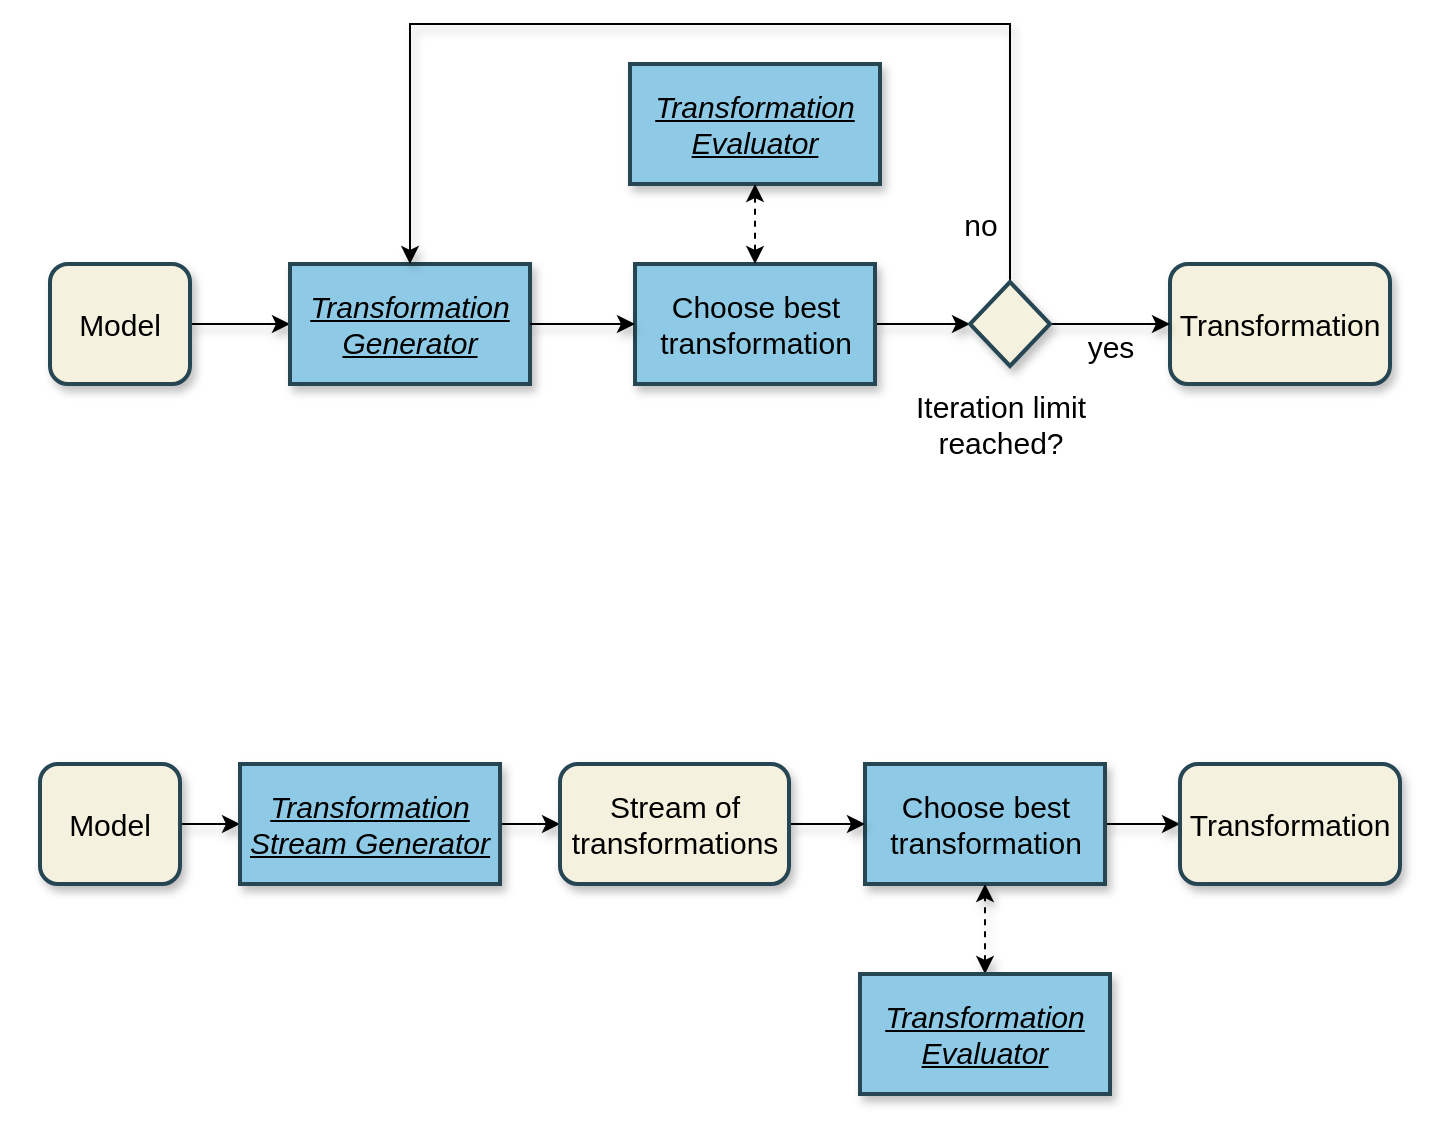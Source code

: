 <mxfile version="14.6.13" type="device"><diagram id="faYqcXqA2HpqUGQT4J9Q" name="Page-1"><mxGraphModel dx="905" dy="672" grid="1" gridSize="10" guides="1" tooltips="1" connect="1" arrows="1" fold="1" page="1" pageScale="1" pageWidth="827" pageHeight="1169" math="0" shadow="0"><root><mxCell id="0"/><mxCell id="1" parent="0"/><mxCell id="n4wZnWeBDdwcWNwUpai--10" value="" style="swimlane;sketch=0;fontSize=15;fontStyle=0;movable=1;fillColor=none;strokeColor=none;" parent="1" vertex="1"><mxGeometry x="40" y="40" width="720" height="240" as="geometry"/></mxCell><mxCell id="n4wZnWeBDdwcWNwUpai--15" style="edgeStyle=orthogonalEdgeStyle;rounded=0;orthogonalLoop=1;jettySize=auto;html=1;entryX=0;entryY=0.5;entryDx=0;entryDy=0;fontSize=15;shadow=1;" parent="n4wZnWeBDdwcWNwUpai--10" source="n4wZnWeBDdwcWNwUpai--11" target="n4wZnWeBDdwcWNwUpai--12" edge="1"><mxGeometry relative="1" as="geometry"/></mxCell><mxCell id="n4wZnWeBDdwcWNwUpai--11" value="&lt;font style=&quot;font-size: 15px&quot;&gt;Model&lt;/font&gt;" style="rounded=1;whiteSpace=wrap;html=1;sketch=0;fillColor=#f4f1de;fontSize=15;shadow=1;strokeColor=#264653;strokeWidth=2;" parent="n4wZnWeBDdwcWNwUpai--10" vertex="1"><mxGeometry x="25" y="130" width="70" height="60" as="geometry"/></mxCell><mxCell id="n4wZnWeBDdwcWNwUpai--12" value="&lt;u style=&quot;font-size: 15px;&quot;&gt;&lt;i style=&quot;font-size: 15px;&quot;&gt;Transformation Generator&lt;/i&gt;&lt;/u&gt;" style="rounded=0;whiteSpace=wrap;html=1;sketch=0;fillColor=#8ecae6;strokeColor=#264653;fontSize=15;shadow=1;strokeWidth=2;glass=0;" parent="n4wZnWeBDdwcWNwUpai--10" vertex="1"><mxGeometry x="145" y="130" width="120" height="60" as="geometry"/></mxCell><mxCell id="n4wZnWeBDdwcWNwUpai--14" value="&lt;font style=&quot;font-size: 15px&quot;&gt;Transformation&lt;/font&gt;" style="rounded=1;whiteSpace=wrap;html=1;sketch=0;fillColor=#f4f1de;fontSize=15;shadow=1;strokeColor=#264653;strokeWidth=2;" parent="n4wZnWeBDdwcWNwUpai--10" vertex="1"><mxGeometry x="585" y="130" width="110" height="60" as="geometry"/></mxCell><mxCell id="Q4rnlYF3HWoNgP-3f-s9-13" style="edgeStyle=orthogonalEdgeStyle;rounded=0;orthogonalLoop=1;jettySize=auto;html=1;entryX=0;entryY=0.5;entryDx=0;entryDy=0;fontSize=15;shadow=1;" parent="n4wZnWeBDdwcWNwUpai--10" source="n4wZnWeBDdwcWNwUpai--20" target="Q4rnlYF3HWoNgP-3f-s9-10" edge="1"><mxGeometry relative="1" as="geometry"/></mxCell><mxCell id="n4wZnWeBDdwcWNwUpai--20" value="Choose best transformation" style="rounded=0;whiteSpace=wrap;html=1;sketch=0;fillColor=#8ecae6;strokeColor=#264653;fontSize=15;shadow=1;strokeWidth=2;glass=0;" parent="n4wZnWeBDdwcWNwUpai--10" vertex="1"><mxGeometry x="317.5" y="130" width="120" height="60" as="geometry"/></mxCell><mxCell id="n4wZnWeBDdwcWNwUpai--16" style="edgeStyle=orthogonalEdgeStyle;rounded=0;orthogonalLoop=1;jettySize=auto;html=1;fontSize=15;shadow=1;exitX=1;exitY=0.5;exitDx=0;exitDy=0;" parent="n4wZnWeBDdwcWNwUpai--10" source="n4wZnWeBDdwcWNwUpai--12" target="n4wZnWeBDdwcWNwUpai--20" edge="1"><mxGeometry relative="1" as="geometry"><mxPoint x="310" y="160" as="targetPoint"/><mxPoint x="250" y="160" as="sourcePoint"/><Array as="points"/></mxGeometry></mxCell><mxCell id="n4wZnWeBDdwcWNwUpai--23" value="&lt;div style=&quot;font-size: 15px;&quot;&gt;Iteration limit&lt;/div&gt;&lt;div style=&quot;font-size: 15px;&quot;&gt;reached?&lt;/div&gt;" style="text;html=1;align=center;verticalAlign=middle;resizable=0;points=[];autosize=1;strokeColor=none;fontSize=15;shadow=1;" parent="n4wZnWeBDdwcWNwUpai--10" vertex="1"><mxGeometry x="450" y="190" width="100" height="40" as="geometry"/></mxCell><mxCell id="n4wZnWeBDdwcWNwUpai--24" value="&lt;div style=&quot;font-size: 15px;&quot;&gt;yes&lt;/div&gt;" style="text;html=1;align=center;verticalAlign=middle;resizable=0;points=[];autosize=1;strokeColor=none;fontSize=15;shadow=1;" parent="n4wZnWeBDdwcWNwUpai--10" vertex="1"><mxGeometry x="535" y="161" width="40" height="20" as="geometry"/></mxCell><mxCell id="n4wZnWeBDdwcWNwUpai--25" value="no" style="text;html=1;align=center;verticalAlign=middle;resizable=0;points=[];autosize=1;strokeColor=none;fontSize=15;shadow=1;" parent="n4wZnWeBDdwcWNwUpai--10" vertex="1"><mxGeometry x="475" y="100" width="30" height="20" as="geometry"/></mxCell><mxCell id="Q4rnlYF3HWoNgP-3f-s9-12" style="edgeStyle=orthogonalEdgeStyle;rounded=0;orthogonalLoop=1;jettySize=auto;html=1;fontSize=15;shadow=1;" parent="n4wZnWeBDdwcWNwUpai--10" source="Q4rnlYF3HWoNgP-3f-s9-10" target="n4wZnWeBDdwcWNwUpai--14" edge="1"><mxGeometry relative="1" as="geometry"/></mxCell><mxCell id="Q4rnlYF3HWoNgP-3f-s9-14" style="edgeStyle=orthogonalEdgeStyle;rounded=0;orthogonalLoop=1;jettySize=auto;html=1;entryX=0.5;entryY=0;entryDx=0;entryDy=0;fontSize=15;shadow=1;" parent="n4wZnWeBDdwcWNwUpai--10" source="Q4rnlYF3HWoNgP-3f-s9-10" target="n4wZnWeBDdwcWNwUpai--12" edge="1"><mxGeometry relative="1" as="geometry"><Array as="points"><mxPoint x="505" y="10"/><mxPoint x="205" y="10"/></Array></mxGeometry></mxCell><mxCell id="Q4rnlYF3HWoNgP-3f-s9-10" value="" style="rhombus;whiteSpace=wrap;html=1;shadow=1;sketch=0;fontSize=15;strokeWidth=2;strokeColor=#264653;fillColor=#F4F1DE;" parent="n4wZnWeBDdwcWNwUpai--10" vertex="1"><mxGeometry x="485" y="139" width="40" height="42" as="geometry"/></mxCell><mxCell id="lH9pcK7QivK4q0eslZtu-3" value="&lt;div&gt;&lt;u&gt;&lt;i&gt;Transformation&lt;/i&gt;&lt;/u&gt;&lt;/div&gt;&lt;div&gt;&lt;u&gt;&lt;i&gt;Evaluator&lt;/i&gt;&lt;/u&gt;&lt;/div&gt;" style="rounded=0;whiteSpace=wrap;html=1;sketch=0;fillColor=#8ecae6;strokeColor=#264653;fontSize=15;shadow=1;strokeWidth=2;glass=0;" parent="n4wZnWeBDdwcWNwUpai--10" vertex="1"><mxGeometry x="315" y="30" width="125" height="60" as="geometry"/></mxCell><mxCell id="lH9pcK7QivK4q0eslZtu-4" style="edgeStyle=orthogonalEdgeStyle;rounded=0;orthogonalLoop=1;jettySize=auto;html=1;dashed=1;startArrow=classic;startFill=1;entryX=0.5;entryY=0;entryDx=0;entryDy=0;exitX=0.5;exitY=1;exitDx=0;exitDy=0;" parent="n4wZnWeBDdwcWNwUpai--10" source="lH9pcK7QivK4q0eslZtu-3" target="n4wZnWeBDdwcWNwUpai--20" edge="1"><mxGeometry relative="1" as="geometry"><mxPoint x="377.5" y="100" as="sourcePoint"/><mxPoint x="378" y="120" as="targetPoint"/><Array as="points"/></mxGeometry></mxCell><mxCell id="pn72lFmCqOk9-2wmTS6M-1" value="" style="swimlane;sketch=0;fontSize=15;fontStyle=0;movable=1;fillColor=none;strokeColor=none;" parent="1" vertex="1"><mxGeometry x="40" y="400" width="720" height="210" as="geometry"><mxRectangle x="7" y="10" width="400" height="30" as="alternateBounds"/></mxGeometry></mxCell><mxCell id="pn72lFmCqOk9-2wmTS6M-2" style="edgeStyle=orthogonalEdgeStyle;rounded=0;orthogonalLoop=1;jettySize=auto;html=1;entryX=0;entryY=0.5;entryDx=0;entryDy=0;fontSize=15;shadow=1;" parent="pn72lFmCqOk9-2wmTS6M-1" source="pn72lFmCqOk9-2wmTS6M-3" target="pn72lFmCqOk9-2wmTS6M-5" edge="1"><mxGeometry relative="1" as="geometry"/></mxCell><mxCell id="pn72lFmCqOk9-2wmTS6M-3" value="&lt;font style=&quot;font-size: 15px&quot;&gt;Model&lt;/font&gt;" style="rounded=1;whiteSpace=wrap;html=1;sketch=0;fillColor=#f4f1de;fontSize=15;shadow=1;strokeColor=#264653;strokeWidth=2;" parent="pn72lFmCqOk9-2wmTS6M-1" vertex="1"><mxGeometry x="20" y="20" width="70" height="60" as="geometry"/></mxCell><mxCell id="pn72lFmCqOk9-2wmTS6M-4" style="edgeStyle=orthogonalEdgeStyle;rounded=0;orthogonalLoop=1;jettySize=auto;html=1;entryX=0;entryY=0.5;entryDx=0;entryDy=0;fontSize=15;shadow=1;" parent="pn72lFmCqOk9-2wmTS6M-1" source="pn72lFmCqOk9-2wmTS6M-5" target="pn72lFmCqOk9-2wmTS6M-19" edge="1"><mxGeometry relative="1" as="geometry"><mxPoint x="284" y="50" as="targetPoint"/></mxGeometry></mxCell><mxCell id="pn72lFmCqOk9-2wmTS6M-5" value="&lt;u style=&quot;font-size: 15px&quot;&gt;&lt;i style=&quot;font-size: 15px&quot;&gt;Transformation Stream Generator&lt;/i&gt;&lt;/u&gt;" style="rounded=0;whiteSpace=wrap;html=1;sketch=0;fillColor=#8ecae6;strokeColor=#264653;fontSize=15;shadow=1;strokeWidth=2;glass=0;" parent="pn72lFmCqOk9-2wmTS6M-1" vertex="1"><mxGeometry x="120" y="20" width="130" height="60" as="geometry"/></mxCell><mxCell id="pn72lFmCqOk9-2wmTS6M-22" style="edgeStyle=orthogonalEdgeStyle;rounded=0;orthogonalLoop=1;jettySize=auto;html=1;entryX=0;entryY=0.5;entryDx=0;entryDy=0;shadow=1;" parent="pn72lFmCqOk9-2wmTS6M-1" source="pn72lFmCqOk9-2wmTS6M-11" target="pn72lFmCqOk9-2wmTS6M-15" edge="1"><mxGeometry relative="1" as="geometry"/></mxCell><mxCell id="pn72lFmCqOk9-2wmTS6M-11" value="Choose best transformation" style="rounded=0;whiteSpace=wrap;html=1;sketch=0;fillColor=#8ecae6;strokeColor=#264653;fontSize=15;shadow=1;strokeWidth=2;glass=0;" parent="pn72lFmCqOk9-2wmTS6M-1" vertex="1"><mxGeometry x="432.5" y="20" width="120" height="60" as="geometry"/></mxCell><mxCell id="pn72lFmCqOk9-2wmTS6M-12" style="edgeStyle=orthogonalEdgeStyle;rounded=0;orthogonalLoop=1;jettySize=auto;html=1;entryX=0.5;entryY=1;entryDx=0;entryDy=0;fontSize=15;exitX=0.5;exitY=0;exitDx=0;exitDy=0;startArrow=classic;startFill=1;dashed=1;shadow=1;" parent="pn72lFmCqOk9-2wmTS6M-1" source="pn72lFmCqOk9-2wmTS6M-20" target="pn72lFmCqOk9-2wmTS6M-11" edge="1"><mxGeometry relative="1" as="geometry"><mxPoint x="492.5" y="130" as="sourcePoint"/></mxGeometry></mxCell><mxCell id="pn72lFmCqOk9-2wmTS6M-15" value="&lt;font style=&quot;font-size: 15px;&quot;&gt;Transformation&lt;/font&gt;" style="rounded=1;whiteSpace=wrap;html=1;sketch=0;fillColor=#f4f1de;fontSize=15;shadow=1;strokeColor=#264653;strokeWidth=2;" parent="pn72lFmCqOk9-2wmTS6M-1" vertex="1"><mxGeometry x="590" y="20" width="110" height="60" as="geometry"/></mxCell><mxCell id="pn72lFmCqOk9-2wmTS6M-21" style="edgeStyle=orthogonalEdgeStyle;rounded=0;orthogonalLoop=1;jettySize=auto;html=1;entryX=0;entryY=0.5;entryDx=0;entryDy=0;shadow=1;" parent="pn72lFmCqOk9-2wmTS6M-1" source="pn72lFmCqOk9-2wmTS6M-19" target="pn72lFmCqOk9-2wmTS6M-11" edge="1"><mxGeometry relative="1" as="geometry"/></mxCell><mxCell id="pn72lFmCqOk9-2wmTS6M-19" value="&lt;font style=&quot;font-size: 15px&quot;&gt;Stream of transformations&lt;/font&gt;" style="rounded=1;whiteSpace=wrap;html=1;sketch=0;fillColor=#f4f1de;fontSize=15;shadow=1;strokeColor=#264653;strokeWidth=2;" parent="pn72lFmCqOk9-2wmTS6M-1" vertex="1"><mxGeometry x="280" y="20" width="114.5" height="60" as="geometry"/></mxCell><mxCell id="pn72lFmCqOk9-2wmTS6M-20" value="&lt;div&gt;&lt;u&gt;&lt;i&gt;Transformation&lt;/i&gt;&lt;/u&gt;&lt;/div&gt;&lt;div&gt;&lt;u&gt;&lt;i&gt;Evaluator&lt;/i&gt;&lt;/u&gt;&lt;/div&gt;" style="rounded=0;whiteSpace=wrap;html=1;sketch=0;fillColor=#8ecae6;strokeColor=#264653;fontSize=15;shadow=1;strokeWidth=2;glass=0;" parent="pn72lFmCqOk9-2wmTS6M-1" vertex="1"><mxGeometry x="430" y="125" width="125" height="60" as="geometry"/></mxCell></root></mxGraphModel></diagram></mxfile>